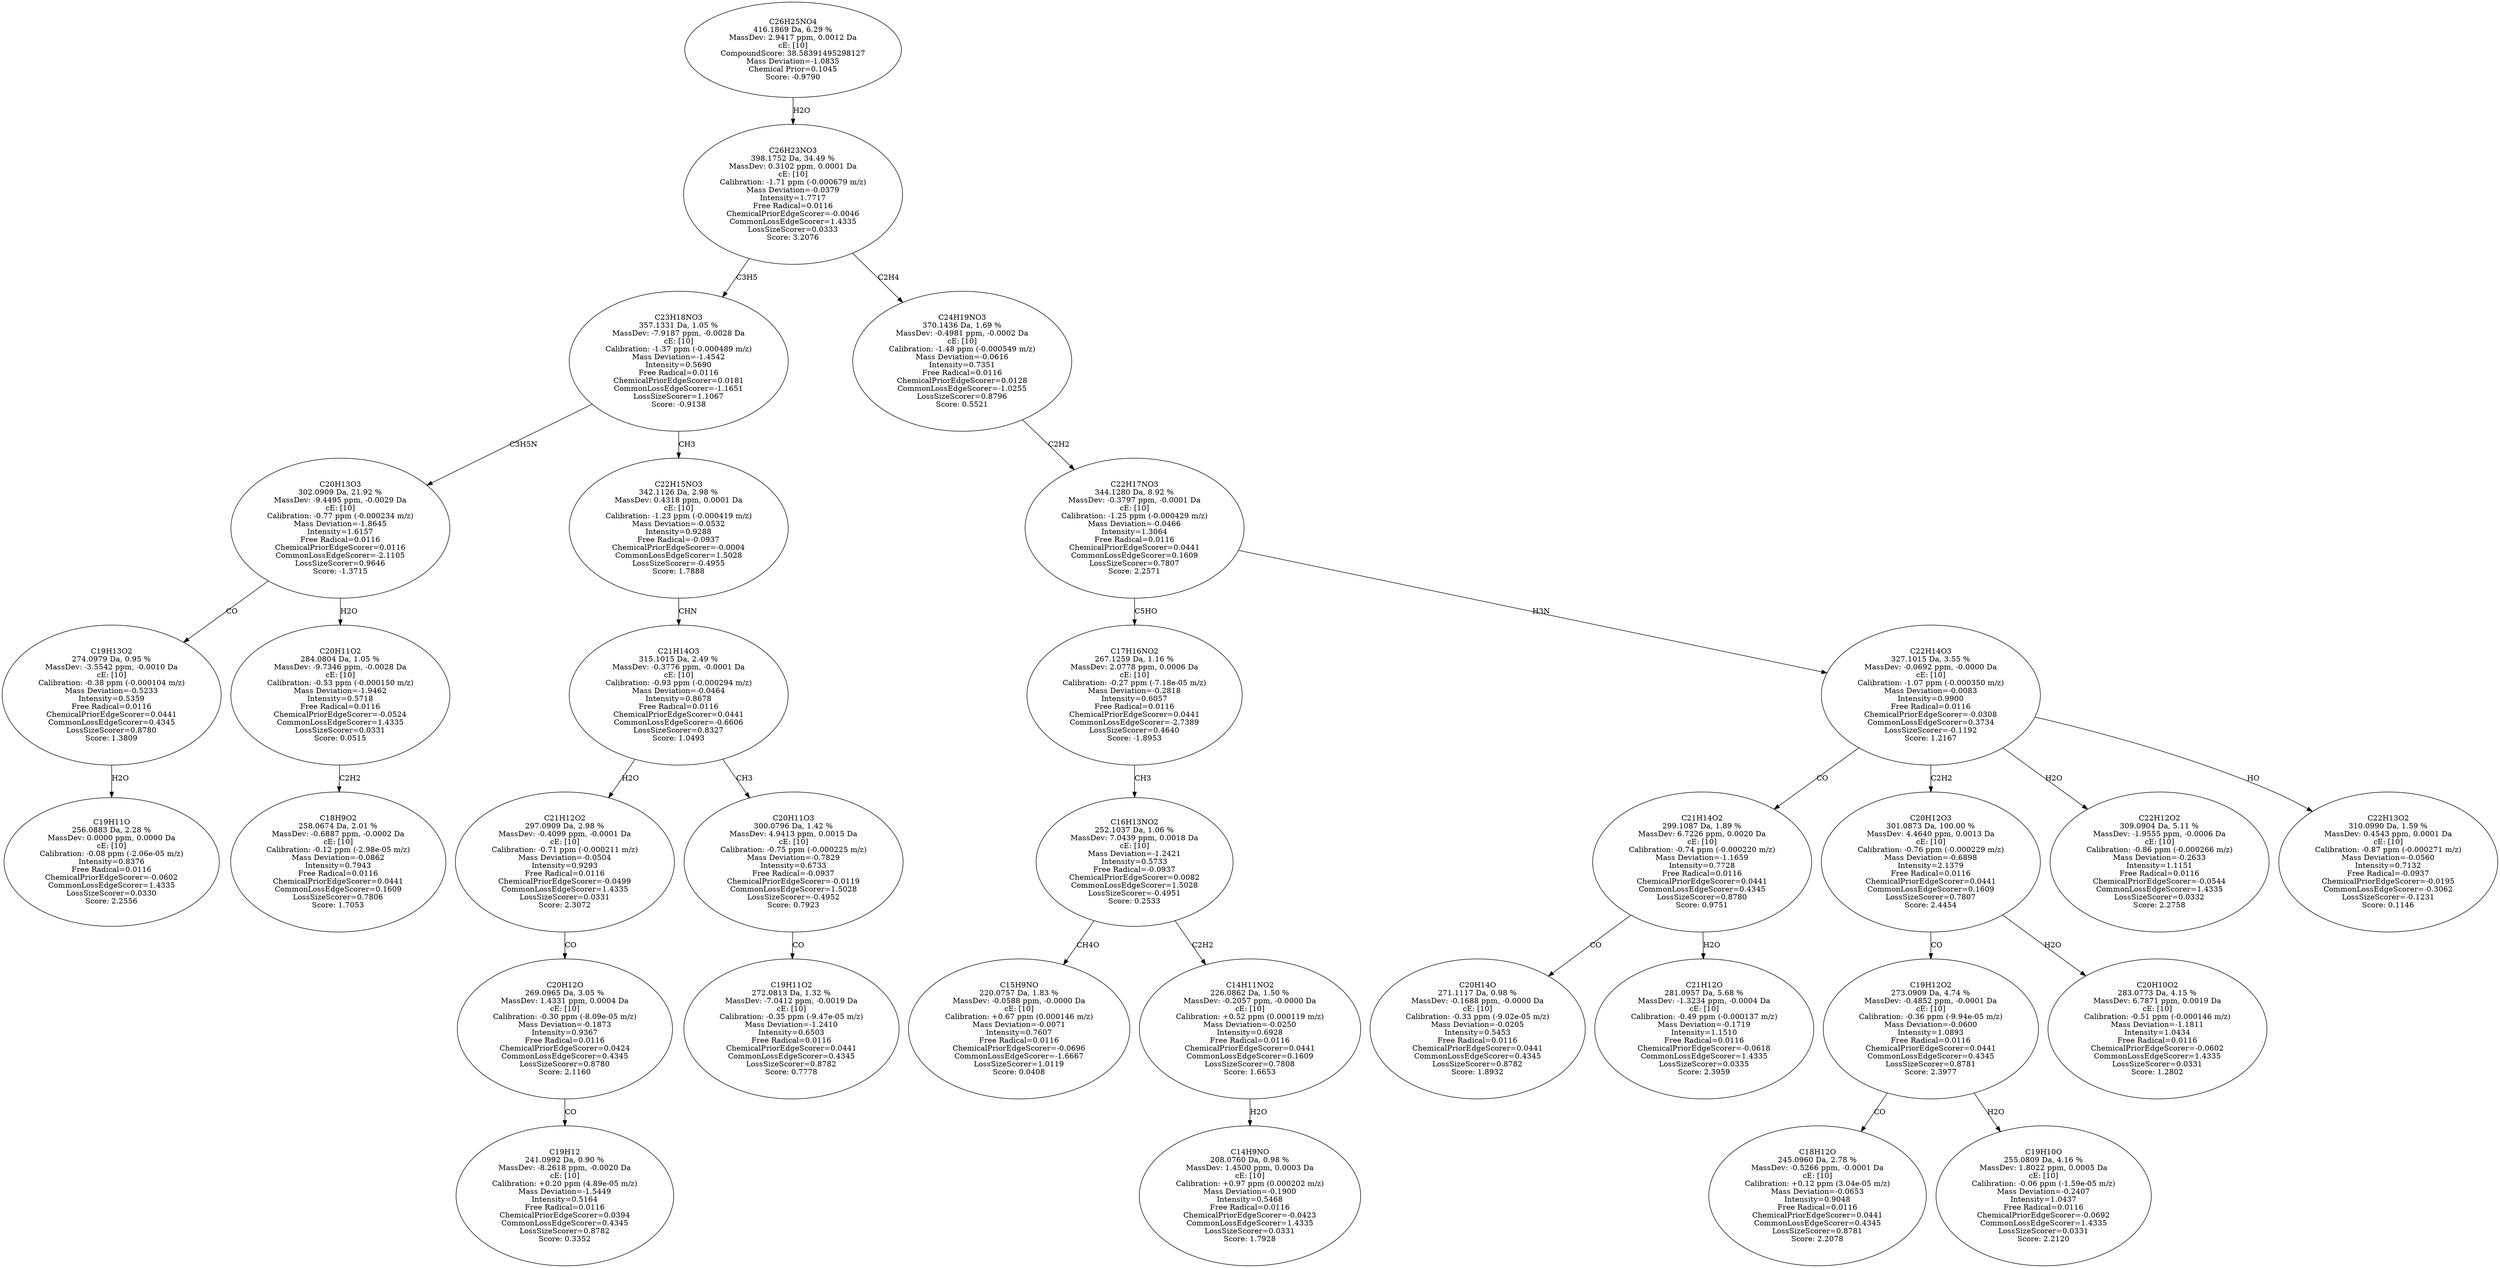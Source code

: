 strict digraph {
v1 [label="C19H11O\n256.0883 Da, 2.28 %\nMassDev: 0.0000 ppm, 0.0000 Da\ncE: [10]\nCalibration: -0.08 ppm (-2.06e-05 m/z)\nIntensity=0.8376\nFree Radical=0.0116\nChemicalPriorEdgeScorer=-0.0602\nCommonLossEdgeScorer=1.4335\nLossSizeScorer=0.0330\nScore: 2.2556"];
v2 [label="C19H13O2\n274.0979 Da, 0.95 %\nMassDev: -3.5542 ppm, -0.0010 Da\ncE: [10]\nCalibration: -0.38 ppm (-0.000104 m/z)\nMass Deviation=-0.5233\nIntensity=0.5359\nFree Radical=0.0116\nChemicalPriorEdgeScorer=0.0441\nCommonLossEdgeScorer=0.4345\nLossSizeScorer=0.8780\nScore: 1.3809"];
v3 [label="C18H9O2\n258.0674 Da, 2.01 %\nMassDev: -0.6887 ppm, -0.0002 Da\ncE: [10]\nCalibration: -0.12 ppm (-2.98e-05 m/z)\nMass Deviation=-0.0862\nIntensity=0.7943\nFree Radical=0.0116\nChemicalPriorEdgeScorer=0.0441\nCommonLossEdgeScorer=0.1609\nLossSizeScorer=0.7806\nScore: 1.7053"];
v4 [label="C20H11O2\n284.0804 Da, 1.05 %\nMassDev: -9.7346 ppm, -0.0028 Da\ncE: [10]\nCalibration: -0.53 ppm (-0.000150 m/z)\nMass Deviation=-1.9462\nIntensity=0.5718\nFree Radical=0.0116\nChemicalPriorEdgeScorer=-0.0524\nCommonLossEdgeScorer=1.4335\nLossSizeScorer=0.0331\nScore: 0.0515"];
v5 [label="C20H13O3\n302.0909 Da, 21.92 %\nMassDev: -9.4495 ppm, -0.0029 Da\ncE: [10]\nCalibration: -0.77 ppm (-0.000234 m/z)\nMass Deviation=-1.8645\nIntensity=1.6157\nFree Radical=0.0116\nChemicalPriorEdgeScorer=0.0116\nCommonLossEdgeScorer=-2.1105\nLossSizeScorer=0.9646\nScore: -1.3715"];
v6 [label="C19H12\n241.0992 Da, 0.90 %\nMassDev: -8.2618 ppm, -0.0020 Da\ncE: [10]\nCalibration: +0.20 ppm (4.89e-05 m/z)\nMass Deviation=-1.5449\nIntensity=0.5164\nFree Radical=0.0116\nChemicalPriorEdgeScorer=0.0394\nCommonLossEdgeScorer=0.4345\nLossSizeScorer=0.8782\nScore: 0.3352"];
v7 [label="C20H12O\n269.0965 Da, 3.05 %\nMassDev: 1.4331 ppm, 0.0004 Da\ncE: [10]\nCalibration: -0.30 ppm (-8.09e-05 m/z)\nMass Deviation=-0.1873\nIntensity=0.9367\nFree Radical=0.0116\nChemicalPriorEdgeScorer=0.0424\nCommonLossEdgeScorer=0.4345\nLossSizeScorer=0.8780\nScore: 2.1160"];
v8 [label="C21H12O2\n297.0909 Da, 2.98 %\nMassDev: -0.4099 ppm, -0.0001 Da\ncE: [10]\nCalibration: -0.71 ppm (-0.000211 m/z)\nMass Deviation=-0.0504\nIntensity=0.9293\nFree Radical=0.0116\nChemicalPriorEdgeScorer=-0.0499\nCommonLossEdgeScorer=1.4335\nLossSizeScorer=0.0331\nScore: 2.3072"];
v9 [label="C19H11O2\n272.0813 Da, 1.32 %\nMassDev: -7.0412 ppm, -0.0019 Da\ncE: [10]\nCalibration: -0.35 ppm (-9.47e-05 m/z)\nMass Deviation=-1.2410\nIntensity=0.6503\nFree Radical=0.0116\nChemicalPriorEdgeScorer=0.0441\nCommonLossEdgeScorer=0.4345\nLossSizeScorer=0.8782\nScore: 0.7778"];
v10 [label="C20H11O3\n300.0796 Da, 1.42 %\nMassDev: 4.9413 ppm, 0.0015 Da\ncE: [10]\nCalibration: -0.75 ppm (-0.000225 m/z)\nMass Deviation=-0.7829\nIntensity=0.6733\nFree Radical=-0.0937\nChemicalPriorEdgeScorer=-0.0119\nCommonLossEdgeScorer=1.5028\nLossSizeScorer=-0.4952\nScore: 0.7923"];
v11 [label="C21H14O3\n315.1015 Da, 2.49 %\nMassDev: -0.3776 ppm, -0.0001 Da\ncE: [10]\nCalibration: -0.93 ppm (-0.000294 m/z)\nMass Deviation=-0.0464\nIntensity=0.8678\nFree Radical=0.0116\nChemicalPriorEdgeScorer=0.0441\nCommonLossEdgeScorer=-0.6606\nLossSizeScorer=0.8327\nScore: 1.0493"];
v12 [label="C22H15NO3\n342.1126 Da, 2.98 %\nMassDev: 0.4318 ppm, 0.0001 Da\ncE: [10]\nCalibration: -1.23 ppm (-0.000419 m/z)\nMass Deviation=-0.0532\nIntensity=0.9288\nFree Radical=-0.0937\nChemicalPriorEdgeScorer=-0.0004\nCommonLossEdgeScorer=1.5028\nLossSizeScorer=-0.4955\nScore: 1.7888"];
v13 [label="C23H18NO3\n357.1331 Da, 1.05 %\nMassDev: -7.9187 ppm, -0.0028 Da\ncE: [10]\nCalibration: -1.37 ppm (-0.000489 m/z)\nMass Deviation=-1.4542\nIntensity=0.5690\nFree Radical=0.0116\nChemicalPriorEdgeScorer=0.0181\nCommonLossEdgeScorer=-1.1651\nLossSizeScorer=1.1067\nScore: -0.9138"];
v14 [label="C15H9NO\n220.0757 Da, 1.83 %\nMassDev: -0.0588 ppm, -0.0000 Da\ncE: [10]\nCalibration: +0.67 ppm (0.000146 m/z)\nMass Deviation=-0.0071\nIntensity=0.7607\nFree Radical=0.0116\nChemicalPriorEdgeScorer=-0.0696\nCommonLossEdgeScorer=-1.6667\nLossSizeScorer=1.0119\nScore: 0.0408"];
v15 [label="C14H9NO\n208.0760 Da, 0.98 %\nMassDev: 1.4500 ppm, 0.0003 Da\ncE: [10]\nCalibration: +0.97 ppm (0.000202 m/z)\nMass Deviation=-0.1900\nIntensity=0.5468\nFree Radical=0.0116\nChemicalPriorEdgeScorer=-0.0423\nCommonLossEdgeScorer=1.4335\nLossSizeScorer=0.0331\nScore: 1.7928"];
v16 [label="C14H11NO2\n226.0862 Da, 1.50 %\nMassDev: -0.2057 ppm, -0.0000 Da\ncE: [10]\nCalibration: +0.52 ppm (0.000119 m/z)\nMass Deviation=-0.0250\nIntensity=0.6928\nFree Radical=0.0116\nChemicalPriorEdgeScorer=0.0441\nCommonLossEdgeScorer=0.1609\nLossSizeScorer=0.7808\nScore: 1.6653"];
v17 [label="C16H13NO2\n252.1037 Da, 1.06 %\nMassDev: 7.0439 ppm, 0.0018 Da\ncE: [10]\nMass Deviation=-1.2421\nIntensity=0.5733\nFree Radical=-0.0937\nChemicalPriorEdgeScorer=0.0082\nCommonLossEdgeScorer=1.5028\nLossSizeScorer=-0.4951\nScore: 0.2533"];
v18 [label="C17H16NO2\n267.1259 Da, 1.16 %\nMassDev: 2.0778 ppm, 0.0006 Da\ncE: [10]\nCalibration: -0.27 ppm (-7.18e-05 m/z)\nMass Deviation=-0.2818\nIntensity=0.6057\nFree Radical=0.0116\nChemicalPriorEdgeScorer=0.0441\nCommonLossEdgeScorer=-2.7389\nLossSizeScorer=0.4640\nScore: -1.8953"];
v19 [label="C20H14O\n271.1117 Da, 0.98 %\nMassDev: -0.1688 ppm, -0.0000 Da\ncE: [10]\nCalibration: -0.33 ppm (-9.02e-05 m/z)\nMass Deviation=-0.0205\nIntensity=0.5453\nFree Radical=0.0116\nChemicalPriorEdgeScorer=0.0441\nCommonLossEdgeScorer=0.4345\nLossSizeScorer=0.8782\nScore: 1.8932"];
v20 [label="C21H12O\n281.0957 Da, 5.68 %\nMassDev: -1.3234 ppm, -0.0004 Da\ncE: [10]\nCalibration: -0.49 ppm (-0.000137 m/z)\nMass Deviation=-0.1719\nIntensity=1.1510\nFree Radical=0.0116\nChemicalPriorEdgeScorer=-0.0618\nCommonLossEdgeScorer=1.4335\nLossSizeScorer=0.0335\nScore: 2.3959"];
v21 [label="C21H14O2\n299.1087 Da, 1.89 %\nMassDev: 6.7226 ppm, 0.0020 Da\ncE: [10]\nCalibration: -0.74 ppm (-0.000220 m/z)\nMass Deviation=-1.1659\nIntensity=0.7728\nFree Radical=0.0116\nChemicalPriorEdgeScorer=0.0441\nCommonLossEdgeScorer=0.4345\nLossSizeScorer=0.8780\nScore: 0.9751"];
v22 [label="C18H12O\n245.0960 Da, 2.78 %\nMassDev: -0.5266 ppm, -0.0001 Da\ncE: [10]\nCalibration: +0.12 ppm (3.04e-05 m/z)\nMass Deviation=-0.0653\nIntensity=0.9048\nFree Radical=0.0116\nChemicalPriorEdgeScorer=0.0441\nCommonLossEdgeScorer=0.4345\nLossSizeScorer=0.8781\nScore: 2.2078"];
v23 [label="C19H10O\n255.0809 Da, 4.16 %\nMassDev: 1.8022 ppm, 0.0005 Da\ncE: [10]\nCalibration: -0.06 ppm (-1.59e-05 m/z)\nMass Deviation=-0.2407\nIntensity=1.0437\nFree Radical=0.0116\nChemicalPriorEdgeScorer=-0.0692\nCommonLossEdgeScorer=1.4335\nLossSizeScorer=0.0331\nScore: 2.2120"];
v24 [label="C19H12O2\n273.0909 Da, 4.74 %\nMassDev: -0.4852 ppm, -0.0001 Da\ncE: [10]\nCalibration: -0.36 ppm (-9.94e-05 m/z)\nMass Deviation=-0.0600\nIntensity=1.0893\nFree Radical=0.0116\nChemicalPriorEdgeScorer=0.0441\nCommonLossEdgeScorer=0.4345\nLossSizeScorer=0.8781\nScore: 2.3977"];
v25 [label="C20H10O2\n283.0773 Da, 4.15 %\nMassDev: 6.7871 ppm, 0.0019 Da\ncE: [10]\nCalibration: -0.51 ppm (-0.000146 m/z)\nMass Deviation=-1.1811\nIntensity=1.0434\nFree Radical=0.0116\nChemicalPriorEdgeScorer=-0.0602\nCommonLossEdgeScorer=1.4335\nLossSizeScorer=0.0331\nScore: 1.2802"];
v26 [label="C20H12O3\n301.0873 Da, 100.00 %\nMassDev: 4.4640 ppm, 0.0013 Da\ncE: [10]\nCalibration: -0.76 ppm (-0.000229 m/z)\nMass Deviation=-0.6898\nIntensity=2.1379\nFree Radical=0.0116\nChemicalPriorEdgeScorer=0.0441\nCommonLossEdgeScorer=0.1609\nLossSizeScorer=0.7807\nScore: 2.4454"];
v27 [label="C22H12O2\n309.0904 Da, 5.11 %\nMassDev: -1.9555 ppm, -0.0006 Da\ncE: [10]\nCalibration: -0.86 ppm (-0.000266 m/z)\nMass Deviation=-0.2633\nIntensity=1.1151\nFree Radical=0.0116\nChemicalPriorEdgeScorer=-0.0544\nCommonLossEdgeScorer=1.4335\nLossSizeScorer=0.0332\nScore: 2.2758"];
v28 [label="C22H13O2\n310.0990 Da, 1.59 %\nMassDev: 0.4543 ppm, 0.0001 Da\ncE: [10]\nCalibration: -0.87 ppm (-0.000271 m/z)\nMass Deviation=-0.0560\nIntensity=0.7132\nFree Radical=-0.0937\nChemicalPriorEdgeScorer=-0.0195\nCommonLossEdgeScorer=-0.3062\nLossSizeScorer=-0.1231\nScore: 0.1146"];
v29 [label="C22H14O3\n327.1015 Da, 3.55 %\nMassDev: -0.0692 ppm, -0.0000 Da\ncE: [10]\nCalibration: -1.07 ppm (-0.000350 m/z)\nMass Deviation=-0.0083\nIntensity=0.9900\nFree Radical=0.0116\nChemicalPriorEdgeScorer=-0.0308\nCommonLossEdgeScorer=0.3734\nLossSizeScorer=-0.1192\nScore: 1.2167"];
v30 [label="C22H17NO3\n344.1280 Da, 8.92 %\nMassDev: -0.3797 ppm, -0.0001 Da\ncE: [10]\nCalibration: -1.25 ppm (-0.000429 m/z)\nMass Deviation=-0.0466\nIntensity=1.3064\nFree Radical=0.0116\nChemicalPriorEdgeScorer=0.0441\nCommonLossEdgeScorer=0.1609\nLossSizeScorer=0.7807\nScore: 2.2571"];
v31 [label="C24H19NO3\n370.1436 Da, 1.69 %\nMassDev: -0.4981 ppm, -0.0002 Da\ncE: [10]\nCalibration: -1.48 ppm (-0.000549 m/z)\nMass Deviation=-0.0616\nIntensity=0.7351\nFree Radical=0.0116\nChemicalPriorEdgeScorer=0.0128\nCommonLossEdgeScorer=-1.0255\nLossSizeScorer=0.8796\nScore: 0.5521"];
v32 [label="C26H23NO3\n398.1752 Da, 34.49 %\nMassDev: 0.3102 ppm, 0.0001 Da\ncE: [10]\nCalibration: -1.71 ppm (-0.000679 m/z)\nMass Deviation=-0.0379\nIntensity=1.7717\nFree Radical=0.0116\nChemicalPriorEdgeScorer=-0.0046\nCommonLossEdgeScorer=1.4335\nLossSizeScorer=0.0333\nScore: 3.2076"];
v33 [label="C26H25NO4\n416.1869 Da, 6.29 %\nMassDev: 2.9417 ppm, 0.0012 Da\ncE: [10]\nCompoundScore: 38.58391495298127\nMass Deviation=-1.0835\nChemical Prior=0.1045\nScore: -0.9790"];
v2 -> v1 [label="H2O"];
v5 -> v2 [label="CO"];
v4 -> v3 [label="C2H2"];
v5 -> v4 [label="H2O"];
v13 -> v5 [label="C3H5N"];
v7 -> v6 [label="CO"];
v8 -> v7 [label="CO"];
v11 -> v8 [label="H2O"];
v10 -> v9 [label="CO"];
v11 -> v10 [label="CH3"];
v12 -> v11 [label="CHN"];
v13 -> v12 [label="CH3"];
v32 -> v13 [label="C3H5"];
v17 -> v14 [label="CH4O"];
v16 -> v15 [label="H2O"];
v17 -> v16 [label="C2H2"];
v18 -> v17 [label="CH3"];
v30 -> v18 [label="C5HO"];
v21 -> v19 [label="CO"];
v21 -> v20 [label="H2O"];
v29 -> v21 [label="CO"];
v24 -> v22 [label="CO"];
v24 -> v23 [label="H2O"];
v26 -> v24 [label="CO"];
v26 -> v25 [label="H2O"];
v29 -> v26 [label="C2H2"];
v29 -> v27 [label="H2O"];
v29 -> v28 [label="HO"];
v30 -> v29 [label="H3N"];
v31 -> v30 [label="C2H2"];
v32 -> v31 [label="C2H4"];
v33 -> v32 [label="H2O"];
}